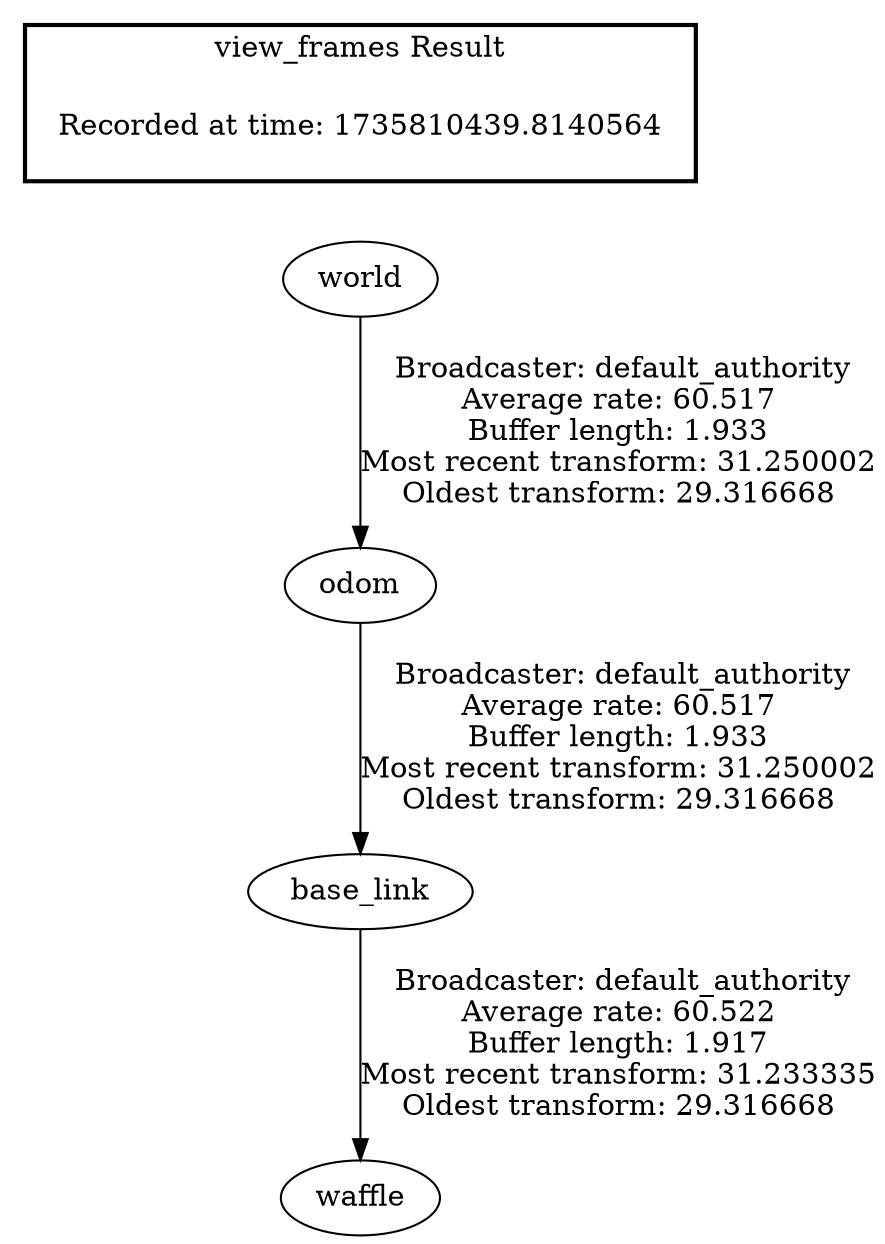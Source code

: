 digraph G {
"world" -> "odom"[label=" Broadcaster: default_authority\nAverage rate: 60.517\nBuffer length: 1.933\nMost recent transform: 31.250002\nOldest transform: 29.316668\n"];
"odom" -> "base_link"[label=" Broadcaster: default_authority\nAverage rate: 60.517\nBuffer length: 1.933\nMost recent transform: 31.250002\nOldest transform: 29.316668\n"];
"base_link" -> "waffle"[label=" Broadcaster: default_authority\nAverage rate: 60.522\nBuffer length: 1.917\nMost recent transform: 31.233335\nOldest transform: 29.316668\n"];
edge [style=invis];
 subgraph cluster_legend { style=bold; color=black; label ="view_frames Result";
"Recorded at time: 1735810439.8140564"[ shape=plaintext ] ;
}->"world";
}